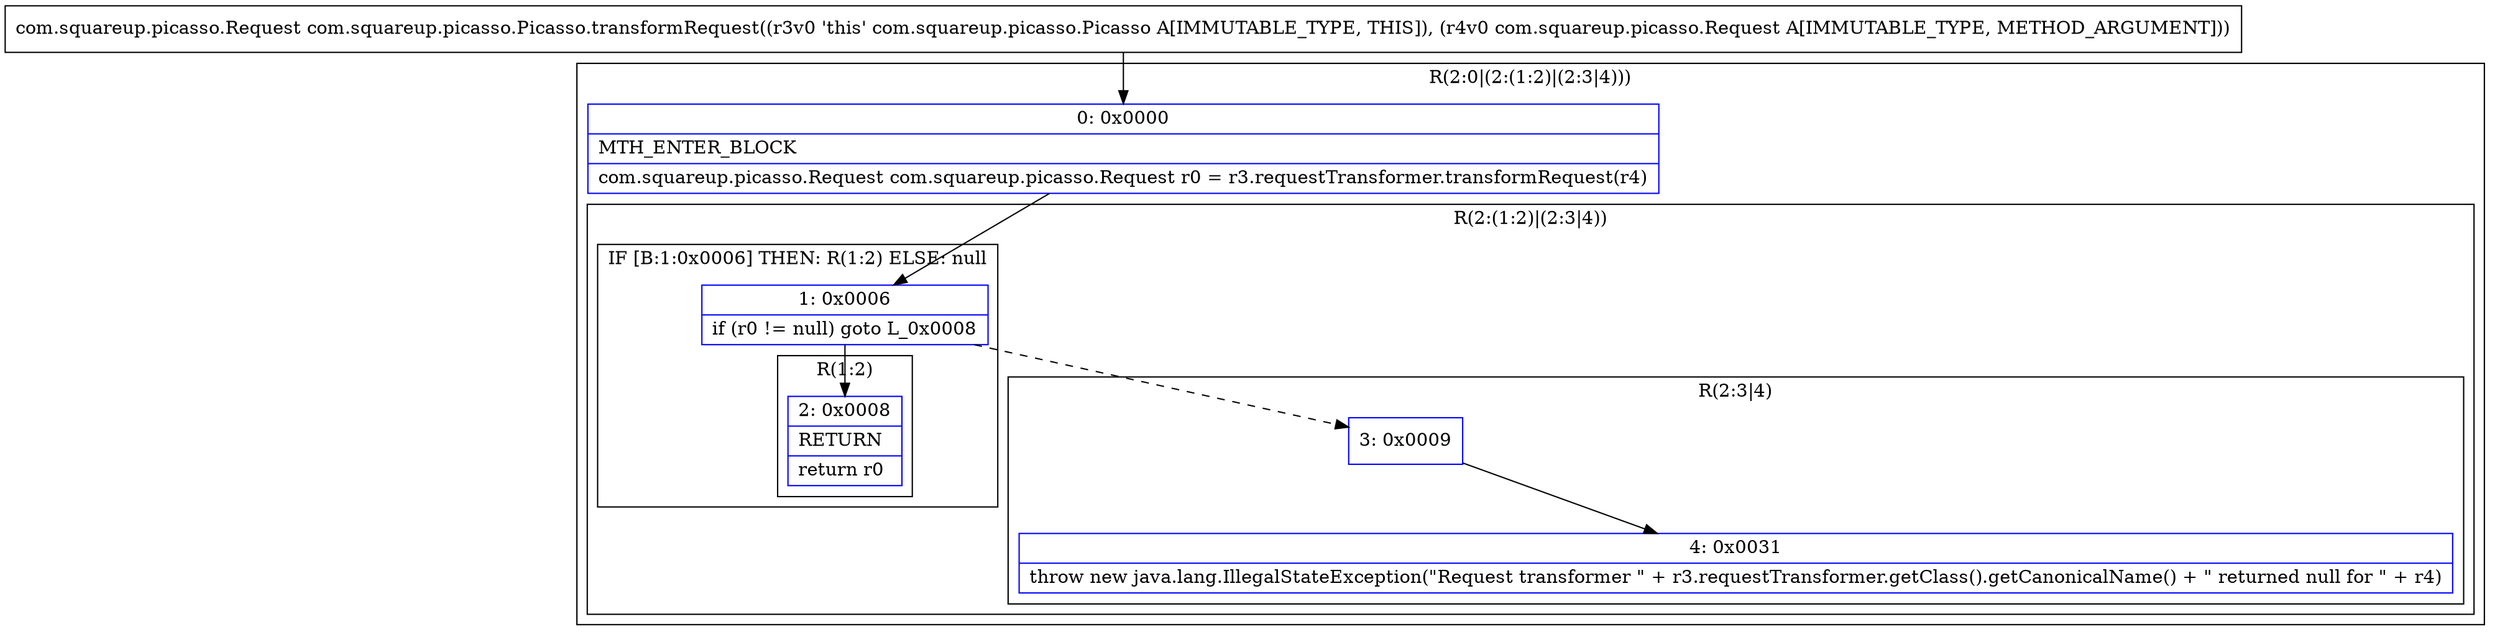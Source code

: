 digraph "CFG forcom.squareup.picasso.Picasso.transformRequest(Lcom\/squareup\/picasso\/Request;)Lcom\/squareup\/picasso\/Request;" {
subgraph cluster_Region_396483841 {
label = "R(2:0|(2:(1:2)|(2:3|4)))";
node [shape=record,color=blue];
Node_0 [shape=record,label="{0\:\ 0x0000|MTH_ENTER_BLOCK\l|com.squareup.picasso.Request com.squareup.picasso.Request r0 = r3.requestTransformer.transformRequest(r4)\l}"];
subgraph cluster_Region_595491994 {
label = "R(2:(1:2)|(2:3|4))";
node [shape=record,color=blue];
subgraph cluster_IfRegion_912183410 {
label = "IF [B:1:0x0006] THEN: R(1:2) ELSE: null";
node [shape=record,color=blue];
Node_1 [shape=record,label="{1\:\ 0x0006|if (r0 != null) goto L_0x0008\l}"];
subgraph cluster_Region_1690339173 {
label = "R(1:2)";
node [shape=record,color=blue];
Node_2 [shape=record,label="{2\:\ 0x0008|RETURN\l|return r0\l}"];
}
}
subgraph cluster_Region_997441290 {
label = "R(2:3|4)";
node [shape=record,color=blue];
Node_3 [shape=record,label="{3\:\ 0x0009}"];
Node_4 [shape=record,label="{4\:\ 0x0031|throw new java.lang.IllegalStateException(\"Request transformer \" + r3.requestTransformer.getClass().getCanonicalName() + \" returned null for \" + r4)\l}"];
}
}
}
MethodNode[shape=record,label="{com.squareup.picasso.Request com.squareup.picasso.Picasso.transformRequest((r3v0 'this' com.squareup.picasso.Picasso A[IMMUTABLE_TYPE, THIS]), (r4v0 com.squareup.picasso.Request A[IMMUTABLE_TYPE, METHOD_ARGUMENT])) }"];
MethodNode -> Node_0;
Node_0 -> Node_1;
Node_1 -> Node_2;
Node_1 -> Node_3[style=dashed];
Node_3 -> Node_4;
}

